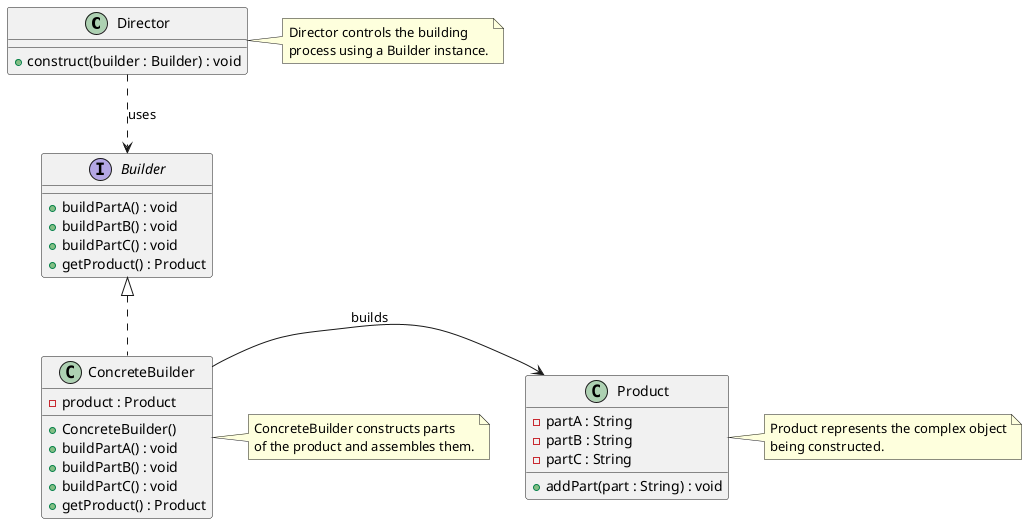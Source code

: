 @startuml BuilderPatternClassDiagram

class Director {
  +construct(builder : Builder) : void
}

interface Builder {
  +buildPartA() : void
  +buildPartB() : void
  +buildPartC() : void
  +getProduct() : Product
}

class ConcreteBuilder implements Builder {
  -product : Product
  +ConcreteBuilder()
  +buildPartA() : void
  +buildPartB() : void
  +buildPartC() : void
  +getProduct() : Product
}

class Product {
  -partA : String
  -partB : String
  -partC : String
  +addPart(part : String) : void
}

Director .down.> Builder : uses
ConcreteBuilder -right-> Product : builds

note right of Director
  Director controls the building
  process using a Builder instance.
end note

note right of ConcreteBuilder
  ConcreteBuilder constructs parts
  of the product and assembles them.
end note

note right of Product
  Product represents the complex object
  being constructed.
end note

@enduml
